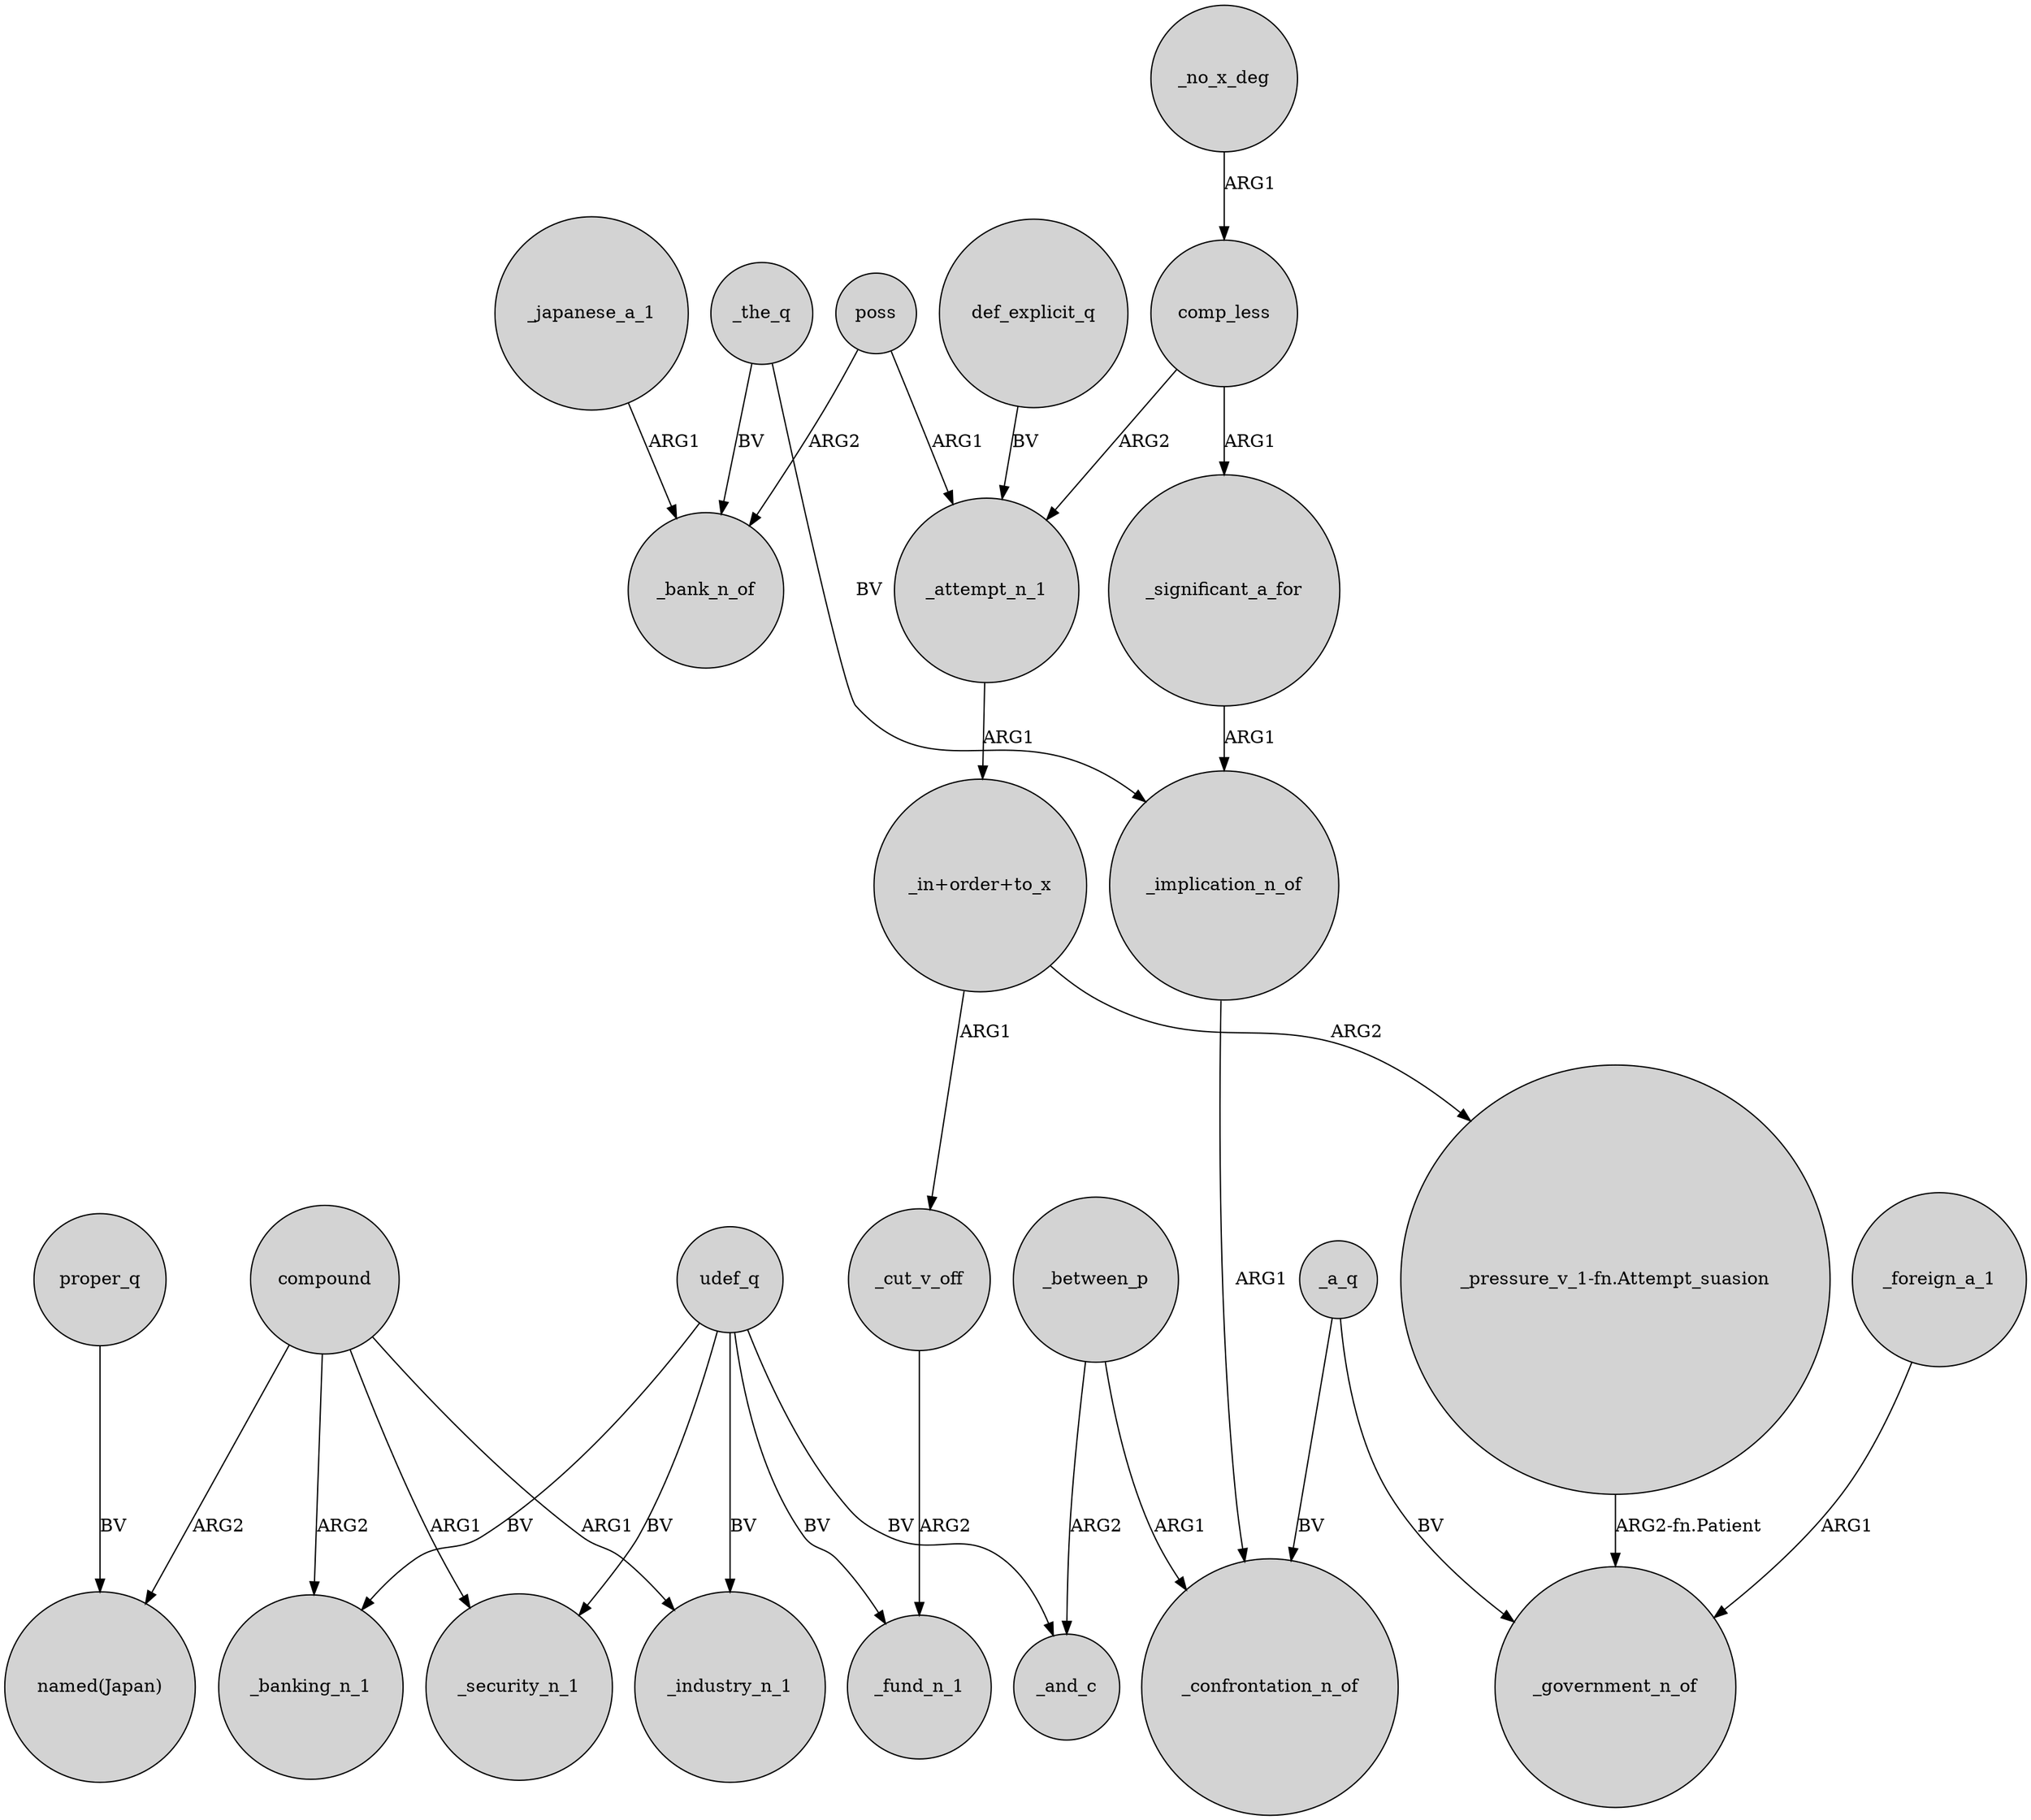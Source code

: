 digraph {
	node [shape=circle style=filled]
	_japanese_a_1 -> _bank_n_of [label=ARG1]
	poss -> _bank_n_of [label=ARG2]
	_between_p -> _confrontation_n_of [label=ARG1]
	_implication_n_of -> _confrontation_n_of [label=ARG1]
	comp_less -> _significant_a_for [label=ARG1]
	compound -> _industry_n_1 [label=ARG1]
	_no_x_deg -> comp_less [label=ARG1]
	compound -> _banking_n_1 [label=ARG2]
	_a_q -> _confrontation_n_of [label=BV]
	poss -> _attempt_n_1 [label=ARG1]
	compound -> "named(Japan)" [label=ARG2]
	_cut_v_off -> _fund_n_1 [label=ARG2]
	compound -> _security_n_1 [label=ARG1]
	proper_q -> "named(Japan)" [label=BV]
	_the_q -> _implication_n_of [label=BV]
	comp_less -> _attempt_n_1 [label=ARG2]
	_the_q -> _bank_n_of [label=BV]
	_significant_a_for -> _implication_n_of [label=ARG1]
	_between_p -> _and_c [label=ARG2]
	udef_q -> _fund_n_1 [label=BV]
	"_in+order+to_x" -> "_pressure_v_1-fn.Attempt_suasion" [label=ARG2]
	"_pressure_v_1-fn.Attempt_suasion" -> _government_n_of [label="ARG2-fn.Patient"]
	_foreign_a_1 -> _government_n_of [label=ARG1]
	def_explicit_q -> _attempt_n_1 [label=BV]
	_a_q -> _government_n_of [label=BV]
	_attempt_n_1 -> "_in+order+to_x" [label=ARG1]
	udef_q -> _and_c [label=BV]
	udef_q -> _banking_n_1 [label=BV]
	udef_q -> _industry_n_1 [label=BV]
	"_in+order+to_x" -> _cut_v_off [label=ARG1]
	udef_q -> _security_n_1 [label=BV]
}
